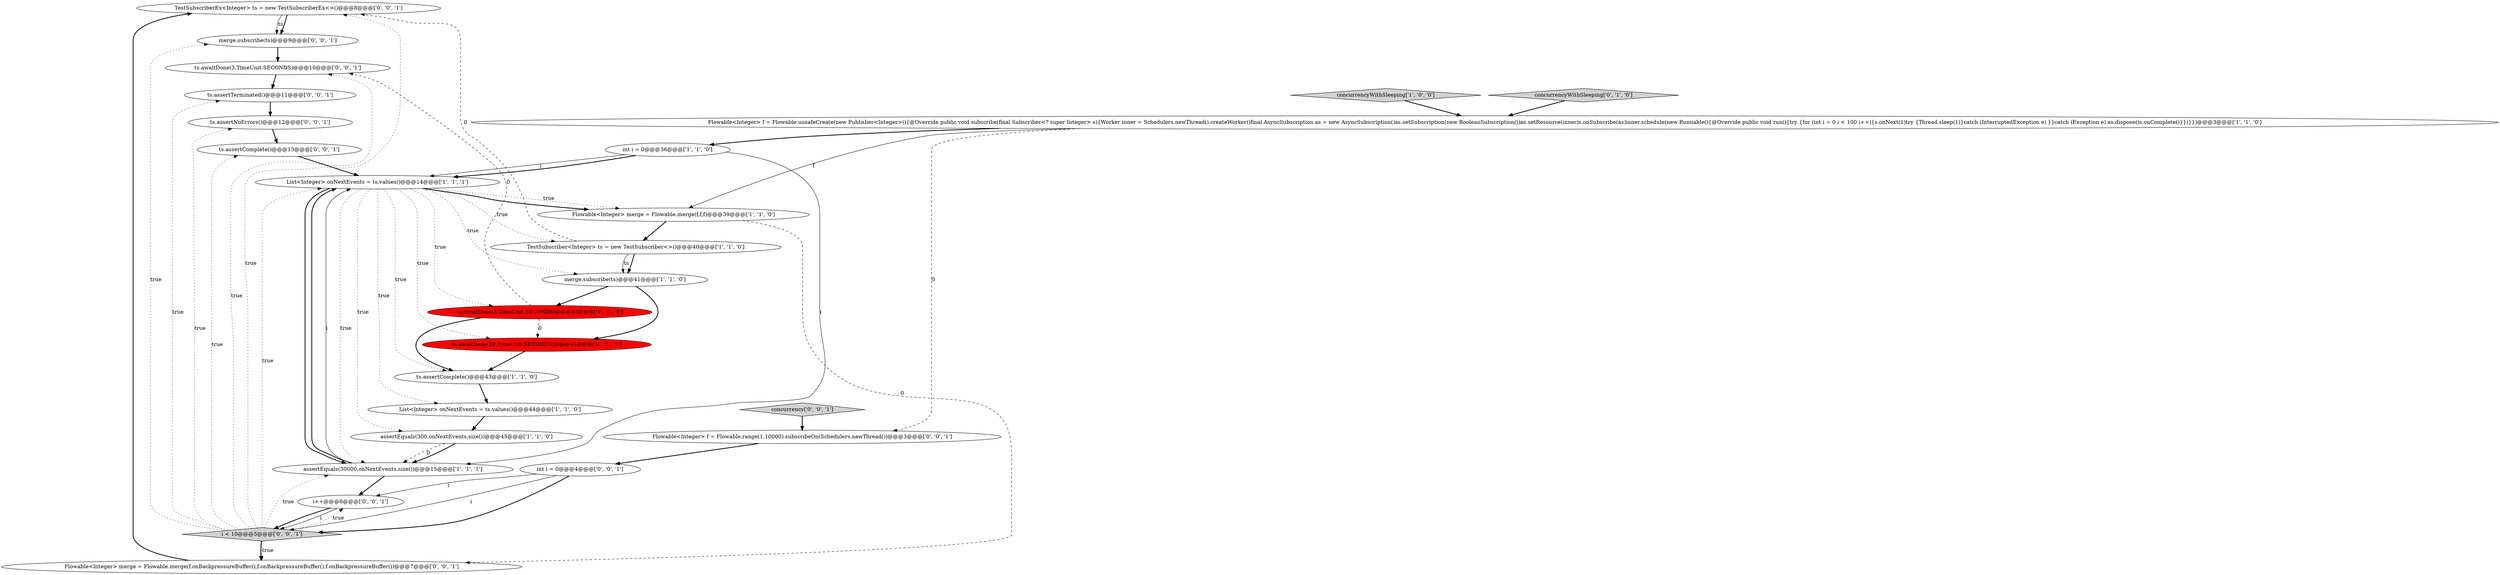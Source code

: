 digraph {
16 [style = filled, label = "TestSubscriberEx<Integer> ts = new TestSubscriberEx<>()@@@8@@@['0', '0', '1']", fillcolor = white, shape = ellipse image = "AAA0AAABBB3BBB"];
7 [style = filled, label = "Flowable<Integer> f = Flowable.unsafeCreate(new Publisher<Integer>(){@Override public void subscribe(final Subscriber<? super Integer> s){Worker inner = Schedulers.newThread().createWorker()final AsyncSubscription as = new AsyncSubscription()as.setSubscription(new BooleanSubscription())as.setResource(inner)s.onSubscribe(as)inner.schedule(new Runnable(){@Override public void run(){try {for (int i = 0 i < 100 i++){s.onNext(1)try {Thread.sleep(1)}catch (InterruptedException e) }}catch (Exception e) as.dispose()s.onComplete()}})}})@@@3@@@['1', '1', '0']", fillcolor = white, shape = ellipse image = "AAA0AAABBB1BBB"];
11 [style = filled, label = "assertEquals(300,onNextEvents.size())@@@45@@@['1', '1', '0']", fillcolor = white, shape = ellipse image = "AAA0AAABBB1BBB"];
9 [style = filled, label = "ts.awaitDone(5,TimeUnit.SECONDS)@@@42@@@['1', '0', '0']", fillcolor = red, shape = ellipse image = "AAA1AAABBB1BBB"];
21 [style = filled, label = "ts.assertTerminated()@@@11@@@['0', '0', '1']", fillcolor = white, shape = ellipse image = "AAA0AAABBB3BBB"];
12 [style = filled, label = "concurrencyWithSleeping['0', '1', '0']", fillcolor = lightgray, shape = diamond image = "AAA0AAABBB2BBB"];
25 [style = filled, label = "ts.assertComplete()@@@13@@@['0', '0', '1']", fillcolor = white, shape = ellipse image = "AAA0AAABBB3BBB"];
23 [style = filled, label = "i++@@@6@@@['0', '0', '1']", fillcolor = white, shape = ellipse image = "AAA0AAABBB3BBB"];
3 [style = filled, label = "Flowable<Integer> merge = Flowable.merge(f,f,f)@@@39@@@['1', '1', '0']", fillcolor = white, shape = ellipse image = "AAA0AAABBB1BBB"];
15 [style = filled, label = "ts.assertNoErrors()@@@12@@@['0', '0', '1']", fillcolor = white, shape = ellipse image = "AAA0AAABBB3BBB"];
0 [style = filled, label = "assertEquals(30000,onNextEvents.size())@@@15@@@['1', '1', '1']", fillcolor = white, shape = ellipse image = "AAA0AAABBB1BBB"];
13 [style = filled, label = "ts.awaitDone(10,TimeUnit.SECONDS)@@@42@@@['0', '1', '0']", fillcolor = red, shape = ellipse image = "AAA1AAABBB2BBB"];
6 [style = filled, label = "ts.assertComplete()@@@43@@@['1', '1', '0']", fillcolor = white, shape = ellipse image = "AAA0AAABBB1BBB"];
2 [style = filled, label = "TestSubscriber<Integer> ts = new TestSubscriber<>()@@@40@@@['1', '1', '0']", fillcolor = white, shape = ellipse image = "AAA0AAABBB1BBB"];
1 [style = filled, label = "List<Integer> onNextEvents = ts.values()@@@44@@@['1', '1', '0']", fillcolor = white, shape = ellipse image = "AAA0AAABBB1BBB"];
8 [style = filled, label = "concurrencyWithSleeping['1', '0', '0']", fillcolor = lightgray, shape = diamond image = "AAA0AAABBB1BBB"];
5 [style = filled, label = "List<Integer> onNextEvents = ts.values()@@@14@@@['1', '1', '1']", fillcolor = white, shape = ellipse image = "AAA0AAABBB1BBB"];
14 [style = filled, label = "concurrency['0', '0', '1']", fillcolor = lightgray, shape = diamond image = "AAA0AAABBB3BBB"];
19 [style = filled, label = "int i = 0@@@4@@@['0', '0', '1']", fillcolor = white, shape = ellipse image = "AAA0AAABBB3BBB"];
10 [style = filled, label = "merge.subscribe(ts)@@@41@@@['1', '1', '0']", fillcolor = white, shape = ellipse image = "AAA0AAABBB1BBB"];
22 [style = filled, label = "merge.subscribe(ts)@@@9@@@['0', '0', '1']", fillcolor = white, shape = ellipse image = "AAA0AAABBB3BBB"];
4 [style = filled, label = "int i = 0@@@36@@@['1', '1', '0']", fillcolor = white, shape = ellipse image = "AAA0AAABBB1BBB"];
20 [style = filled, label = "i < 10@@@5@@@['0', '0', '1']", fillcolor = lightgray, shape = diamond image = "AAA0AAABBB3BBB"];
24 [style = filled, label = "Flowable<Integer> merge = Flowable.merge(f.onBackpressureBuffer(),f.onBackpressureBuffer(),f.onBackpressureBuffer())@@@7@@@['0', '0', '1']", fillcolor = white, shape = ellipse image = "AAA0AAABBB3BBB"];
18 [style = filled, label = "ts.awaitDone(3,TimeUnit.SECONDS)@@@10@@@['0', '0', '1']", fillcolor = white, shape = ellipse image = "AAA0AAABBB3BBB"];
17 [style = filled, label = "Flowable<Integer> f = Flowable.range(1,10000).subscribeOn(Schedulers.newThread())@@@3@@@['0', '0', '1']", fillcolor = white, shape = ellipse image = "AAA0AAABBB3BBB"];
5->3 [style = bold, label=""];
23->20 [style = bold, label=""];
20->25 [style = dotted, label="true"];
20->24 [style = dotted, label="true"];
7->17 [style = dashed, label="0"];
15->25 [style = bold, label=""];
5->10 [style = dotted, label="true"];
9->18 [style = dashed, label="0"];
19->20 [style = bold, label=""];
21->15 [style = bold, label=""];
5->1 [style = dotted, label="true"];
16->22 [style = solid, label="ts"];
20->0 [style = dotted, label="true"];
3->24 [style = dashed, label="0"];
5->6 [style = dotted, label="true"];
14->17 [style = bold, label=""];
5->0 [style = dotted, label="true"];
7->4 [style = bold, label=""];
20->21 [style = dotted, label="true"];
4->5 [style = solid, label="i"];
5->3 [style = dotted, label="true"];
16->22 [style = bold, label=""];
2->10 [style = bold, label=""];
17->19 [style = bold, label=""];
12->7 [style = bold, label=""];
11->0 [style = dashed, label="0"];
8->7 [style = bold, label=""];
1->11 [style = bold, label=""];
9->6 [style = bold, label=""];
0->5 [style = solid, label="i"];
2->10 [style = solid, label="ts"];
20->5 [style = dotted, label="true"];
19->20 [style = solid, label="i"];
6->1 [style = bold, label=""];
24->16 [style = bold, label=""];
5->13 [style = dotted, label="true"];
23->20 [style = solid, label="i"];
11->0 [style = bold, label=""];
22->18 [style = bold, label=""];
5->11 [style = dotted, label="true"];
0->23 [style = bold, label=""];
7->3 [style = solid, label="f"];
3->2 [style = bold, label=""];
10->13 [style = bold, label=""];
5->0 [style = bold, label=""];
2->16 [style = dashed, label="0"];
20->23 [style = dotted, label="true"];
9->13 [style = dashed, label="0"];
20->18 [style = dotted, label="true"];
5->9 [style = dotted, label="true"];
4->0 [style = solid, label="i"];
25->5 [style = bold, label=""];
10->9 [style = bold, label=""];
20->22 [style = dotted, label="true"];
18->21 [style = bold, label=""];
13->6 [style = bold, label=""];
20->24 [style = bold, label=""];
4->5 [style = bold, label=""];
5->2 [style = dotted, label="true"];
20->15 [style = dotted, label="true"];
20->16 [style = dotted, label="true"];
0->5 [style = bold, label=""];
19->23 [style = solid, label="i"];
}
